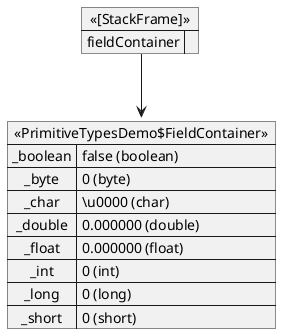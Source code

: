 @startuml
map "<<[StackFrame]>>" as _0f07b6f2a31cbd2e26428c51e8660b0dffe6e352 {
  fieldContainer =>
}
map "<<PrimitiveTypesDemo$FieldContainer>>" as _2fef72d9b67610cd01efc7ea05b854fb8c5e3ceb {
  _boolean => false (boolean)
  _byte => 0 (byte)
  _char => \u0000 (char)
  _double => 0.000000 (double)
  _float => 0.000000 (float)
  _int => 0 (int)
  _long => 0 (long)
  _short => 0 (short)
}
_0f07b6f2a31cbd2e26428c51e8660b0dffe6e352::fieldContainer ==> _2fef72d9b67610cd01efc7ea05b854fb8c5e3ceb
@enduml
